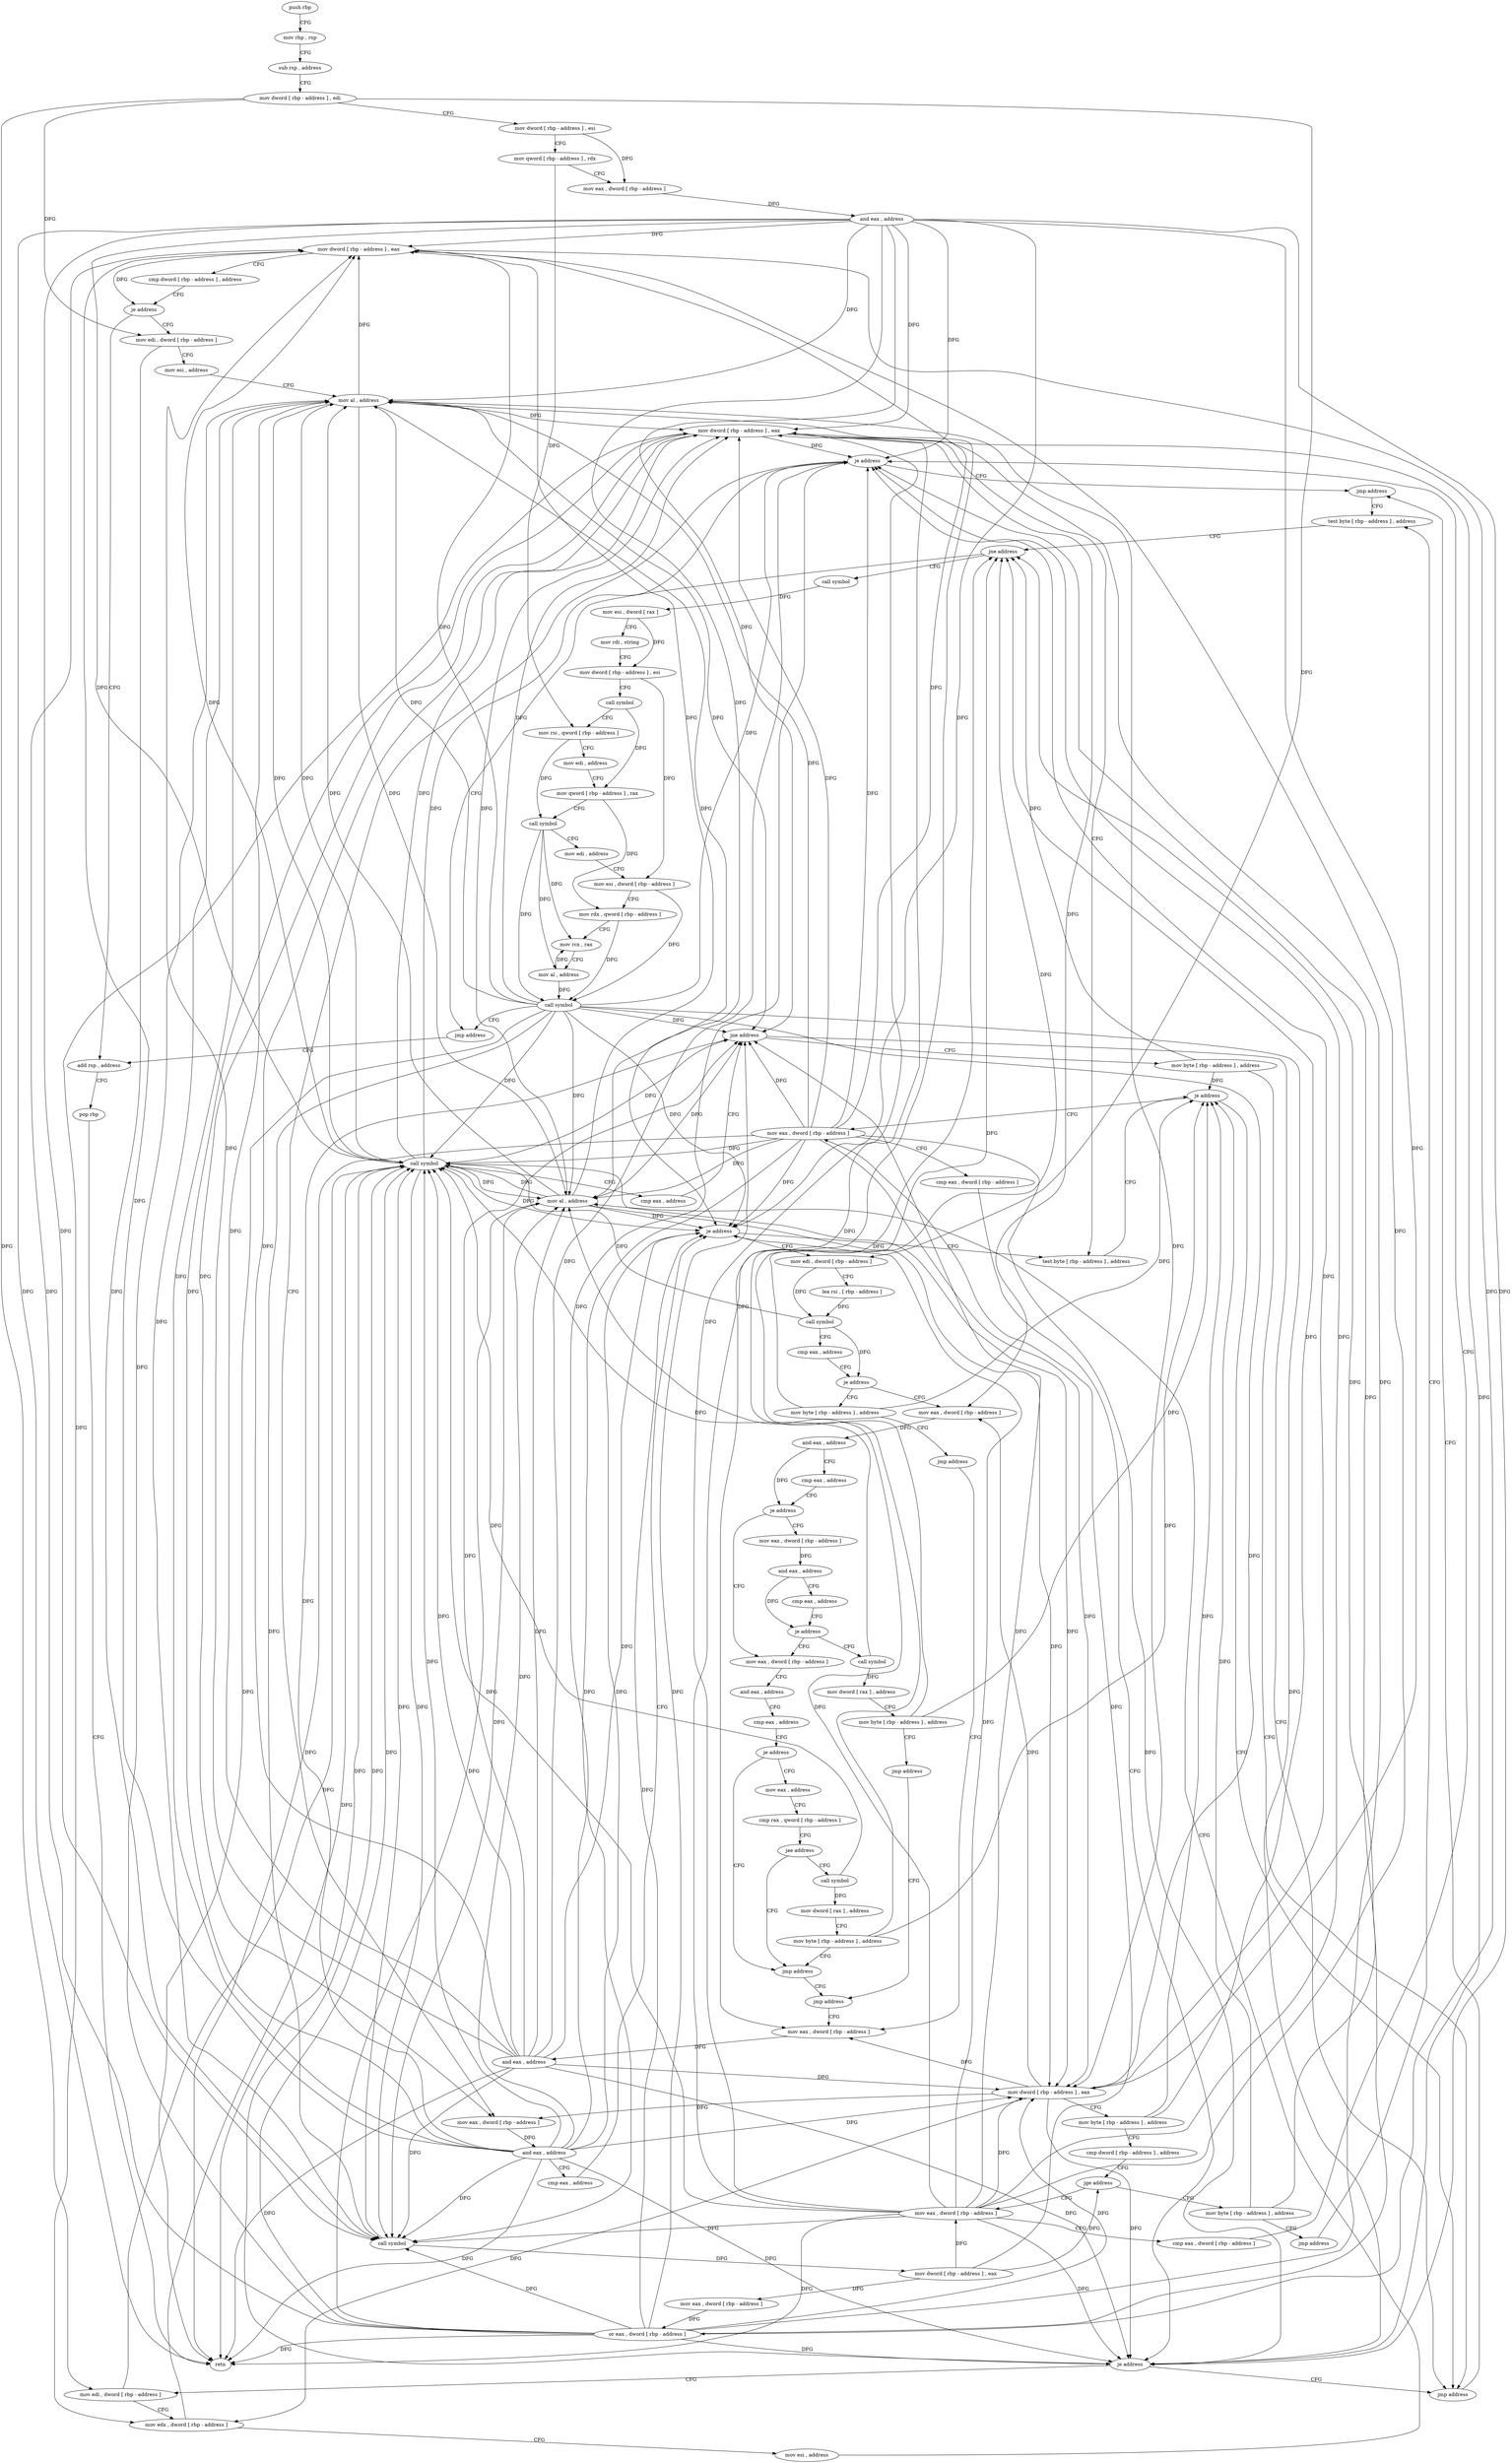 digraph "func" {
"4216704" [label = "push rbp" ]
"4216705" [label = "mov rbp , rsp" ]
"4216708" [label = "sub rsp , address" ]
"4216715" [label = "mov dword [ rbp - address ] , edi" ]
"4216718" [label = "mov dword [ rbp - address ] , esi" ]
"4216721" [label = "mov qword [ rbp - address ] , rdx" ]
"4216725" [label = "mov eax , dword [ rbp - address ]" ]
"4216728" [label = "and eax , address" ]
"4216733" [label = "mov dword [ rbp - address ] , eax" ]
"4216736" [label = "cmp dword [ rbp - address ] , address" ]
"4216740" [label = "je address" ]
"4217141" [label = "add rsp , address" ]
"4216746" [label = "mov edi , dword [ rbp - address ]" ]
"4217148" [label = "pop rbp" ]
"4217149" [label = "retn" ]
"4216749" [label = "mov esi , address" ]
"4216754" [label = "mov al , address" ]
"4216756" [label = "call symbol" ]
"4216761" [label = "mov dword [ rbp - address ] , eax" ]
"4216764" [label = "mov eax , dword [ rbp - address ]" ]
"4216767" [label = "or eax , dword [ rbp - address ]" ]
"4216770" [label = "mov dword [ rbp - address ] , eax" ]
"4216773" [label = "mov byte [ rbp - address ] , address" ]
"4216777" [label = "cmp dword [ rbp - address ] , address" ]
"4216781" [label = "jge address" ]
"4216796" [label = "mov eax , dword [ rbp - address ]" ]
"4216787" [label = "mov byte [ rbp - address ] , address" ]
"4216799" [label = "cmp eax , dword [ rbp - address ]" ]
"4216802" [label = "je address" ]
"4217044" [label = "jmp address" ]
"4216808" [label = "mov eax , dword [ rbp - address ]" ]
"4216791" [label = "jmp address" ]
"4217049" [label = "test byte [ rbp - address ] , address" ]
"4216811" [label = "and eax , address" ]
"4216816" [label = "cmp eax , address" ]
"4216819" [label = "je address" ]
"4216986" [label = "test byte [ rbp - address ] , address" ]
"4216825" [label = "mov edi , dword [ rbp - address ]" ]
"4217053" [label = "jne address" ]
"4217136" [label = "jmp address" ]
"4217059" [label = "call symbol" ]
"4216990" [label = "je address" ]
"4217039" [label = "jmp address" ]
"4216996" [label = "mov eax , dword [ rbp - address ]" ]
"4216828" [label = "lea rsi , [ rbp - address ]" ]
"4216835" [label = "call symbol" ]
"4216840" [label = "cmp eax , address" ]
"4216843" [label = "je address" ]
"4216858" [label = "mov eax , dword [ rbp - address ]" ]
"4216849" [label = "mov byte [ rbp - address ] , address" ]
"4217064" [label = "mov esi , dword [ rax ]" ]
"4217066" [label = "mov rdi , string" ]
"4217076" [label = "mov dword [ rbp - address ] , esi" ]
"4217082" [label = "call symbol" ]
"4217087" [label = "mov rsi , qword [ rbp - address ]" ]
"4217091" [label = "mov edi , address" ]
"4217096" [label = "mov qword [ rbp - address ] , rax" ]
"4217103" [label = "call symbol" ]
"4217108" [label = "mov edi , address" ]
"4217113" [label = "mov esi , dword [ rbp - address ]" ]
"4217119" [label = "mov rdx , qword [ rbp - address ]" ]
"4217126" [label = "mov rcx , rax" ]
"4217129" [label = "mov al , address" ]
"4217131" [label = "call symbol" ]
"4216999" [label = "cmp eax , dword [ rbp - address ]" ]
"4217002" [label = "je address" ]
"4217008" [label = "mov edi , dword [ rbp - address ]" ]
"4216861" [label = "and eax , address" ]
"4216866" [label = "cmp eax , address" ]
"4216869" [label = "je address" ]
"4216917" [label = "mov eax , dword [ rbp - address ]" ]
"4216875" [label = "mov eax , dword [ rbp - address ]" ]
"4216853" [label = "jmp address" ]
"4216975" [label = "mov eax , dword [ rbp - address ]" ]
"4217011" [label = "mov edx , dword [ rbp - address ]" ]
"4217014" [label = "mov esi , address" ]
"4217019" [label = "mov al , address" ]
"4217021" [label = "call symbol" ]
"4217026" [label = "cmp eax , address" ]
"4217029" [label = "jne address" ]
"4217035" [label = "mov byte [ rbp - address ] , address" ]
"4216920" [label = "and eax , address" ]
"4216923" [label = "cmp eax , address" ]
"4216926" [label = "je address" ]
"4216965" [label = "jmp address" ]
"4216932" [label = "mov eax , address" ]
"4216881" [label = "and eax , address" ]
"4216886" [label = "cmp eax , address" ]
"4216891" [label = "je address" ]
"4216897" [label = "call symbol" ]
"4216978" [label = "and eax , address" ]
"4216983" [label = "mov dword [ rbp - address ] , eax" ]
"4216970" [label = "jmp address" ]
"4216937" [label = "cmp rax , qword [ rbp - address ]" ]
"4216944" [label = "jae address" ]
"4216950" [label = "call symbol" ]
"4216902" [label = "mov dword [ rax ] , address" ]
"4216908" [label = "mov byte [ rbp - address ] , address" ]
"4216912" [label = "jmp address" ]
"4216955" [label = "mov dword [ rax ] , address" ]
"4216961" [label = "mov byte [ rbp - address ] , address" ]
"4216704" -> "4216705" [ label = "CFG" ]
"4216705" -> "4216708" [ label = "CFG" ]
"4216708" -> "4216715" [ label = "CFG" ]
"4216715" -> "4216718" [ label = "CFG" ]
"4216715" -> "4216746" [ label = "DFG" ]
"4216715" -> "4216825" [ label = "DFG" ]
"4216715" -> "4217008" [ label = "DFG" ]
"4216718" -> "4216721" [ label = "CFG" ]
"4216718" -> "4216725" [ label = "DFG" ]
"4216721" -> "4216725" [ label = "CFG" ]
"4216721" -> "4217087" [ label = "DFG" ]
"4216725" -> "4216728" [ label = "DFG" ]
"4216728" -> "4216733" [ label = "DFG" ]
"4216728" -> "4217149" [ label = "DFG" ]
"4216728" -> "4216754" [ label = "DFG" ]
"4216728" -> "4216756" [ label = "DFG" ]
"4216728" -> "4216770" [ label = "DFG" ]
"4216728" -> "4216802" [ label = "DFG" ]
"4216728" -> "4216819" [ label = "DFG" ]
"4216728" -> "4217002" [ label = "DFG" ]
"4216728" -> "4217019" [ label = "DFG" ]
"4216728" -> "4217021" [ label = "DFG" ]
"4216728" -> "4217029" [ label = "DFG" ]
"4216728" -> "4216983" [ label = "DFG" ]
"4216733" -> "4216736" [ label = "CFG" ]
"4216733" -> "4216740" [ label = "DFG" ]
"4216733" -> "4216767" [ label = "DFG" ]
"4216736" -> "4216740" [ label = "CFG" ]
"4216740" -> "4217141" [ label = "CFG" ]
"4216740" -> "4216746" [ label = "CFG" ]
"4217141" -> "4217148" [ label = "CFG" ]
"4216746" -> "4216749" [ label = "CFG" ]
"4216746" -> "4216756" [ label = "DFG" ]
"4217148" -> "4217149" [ label = "CFG" ]
"4216749" -> "4216754" [ label = "CFG" ]
"4216754" -> "4216756" [ label = "DFG" ]
"4216754" -> "4216733" [ label = "DFG" ]
"4216754" -> "4216770" [ label = "DFG" ]
"4216754" -> "4216819" [ label = "DFG" ]
"4216754" -> "4217019" [ label = "DFG" ]
"4216754" -> "4217021" [ label = "DFG" ]
"4216754" -> "4217029" [ label = "DFG" ]
"4216754" -> "4216983" [ label = "DFG" ]
"4216756" -> "4216761" [ label = "DFG" ]
"4216756" -> "4217021" [ label = "DFG" ]
"4216761" -> "4216764" [ label = "DFG" ]
"4216761" -> "4216781" [ label = "DFG" ]
"4216761" -> "4216796" [ label = "DFG" ]
"4216761" -> "4216996" [ label = "DFG" ]
"4216764" -> "4216767" [ label = "DFG" ]
"4216767" -> "4216770" [ label = "DFG" ]
"4216767" -> "4216733" [ label = "DFG" ]
"4216767" -> "4216754" [ label = "DFG" ]
"4216767" -> "4216756" [ label = "DFG" ]
"4216767" -> "4217149" [ label = "DFG" ]
"4216767" -> "4216802" [ label = "DFG" ]
"4216767" -> "4216819" [ label = "DFG" ]
"4216767" -> "4217002" [ label = "DFG" ]
"4216767" -> "4217019" [ label = "DFG" ]
"4216767" -> "4217021" [ label = "DFG" ]
"4216767" -> "4217029" [ label = "DFG" ]
"4216767" -> "4216983" [ label = "DFG" ]
"4216770" -> "4216773" [ label = "CFG" ]
"4216770" -> "4216802" [ label = "DFG" ]
"4216770" -> "4216808" [ label = "DFG" ]
"4216770" -> "4217002" [ label = "DFG" ]
"4216770" -> "4216858" [ label = "DFG" ]
"4216770" -> "4217011" [ label = "DFG" ]
"4216770" -> "4216975" [ label = "DFG" ]
"4216773" -> "4216777" [ label = "CFG" ]
"4216773" -> "4217053" [ label = "DFG" ]
"4216773" -> "4216990" [ label = "DFG" ]
"4216777" -> "4216781" [ label = "CFG" ]
"4216781" -> "4216796" [ label = "CFG" ]
"4216781" -> "4216787" [ label = "CFG" ]
"4216796" -> "4216799" [ label = "CFG" ]
"4216796" -> "4216733" [ label = "DFG" ]
"4216796" -> "4216754" [ label = "DFG" ]
"4216796" -> "4216756" [ label = "DFG" ]
"4216796" -> "4216770" [ label = "DFG" ]
"4216796" -> "4217149" [ label = "DFG" ]
"4216796" -> "4216802" [ label = "DFG" ]
"4216796" -> "4216819" [ label = "DFG" ]
"4216796" -> "4217002" [ label = "DFG" ]
"4216796" -> "4217019" [ label = "DFG" ]
"4216796" -> "4217021" [ label = "DFG" ]
"4216796" -> "4217029" [ label = "DFG" ]
"4216796" -> "4216983" [ label = "DFG" ]
"4216787" -> "4216791" [ label = "CFG" ]
"4216787" -> "4217053" [ label = "DFG" ]
"4216787" -> "4216990" [ label = "DFG" ]
"4216799" -> "4216802" [ label = "CFG" ]
"4216802" -> "4217044" [ label = "CFG" ]
"4216802" -> "4216808" [ label = "CFG" ]
"4217044" -> "4217049" [ label = "CFG" ]
"4216808" -> "4216811" [ label = "DFG" ]
"4216791" -> "4217049" [ label = "CFG" ]
"4217049" -> "4217053" [ label = "CFG" ]
"4216811" -> "4216816" [ label = "CFG" ]
"4216811" -> "4216733" [ label = "DFG" ]
"4216811" -> "4216754" [ label = "DFG" ]
"4216811" -> "4216756" [ label = "DFG" ]
"4216811" -> "4216770" [ label = "DFG" ]
"4216811" -> "4217149" [ label = "DFG" ]
"4216811" -> "4216802" [ label = "DFG" ]
"4216811" -> "4216819" [ label = "DFG" ]
"4216811" -> "4217002" [ label = "DFG" ]
"4216811" -> "4217019" [ label = "DFG" ]
"4216811" -> "4217021" [ label = "DFG" ]
"4216811" -> "4217029" [ label = "DFG" ]
"4216811" -> "4216983" [ label = "DFG" ]
"4216816" -> "4216819" [ label = "CFG" ]
"4216819" -> "4216986" [ label = "CFG" ]
"4216819" -> "4216825" [ label = "CFG" ]
"4216986" -> "4216990" [ label = "CFG" ]
"4216825" -> "4216828" [ label = "CFG" ]
"4216825" -> "4216835" [ label = "DFG" ]
"4217053" -> "4217136" [ label = "CFG" ]
"4217053" -> "4217059" [ label = "CFG" ]
"4217136" -> "4217141" [ label = "CFG" ]
"4217059" -> "4217064" [ label = "DFG" ]
"4216990" -> "4217039" [ label = "CFG" ]
"4216990" -> "4216996" [ label = "CFG" ]
"4217039" -> "4217044" [ label = "CFG" ]
"4216996" -> "4216999" [ label = "CFG" ]
"4216996" -> "4216733" [ label = "DFG" ]
"4216996" -> "4216754" [ label = "DFG" ]
"4216996" -> "4216756" [ label = "DFG" ]
"4216996" -> "4216770" [ label = "DFG" ]
"4216996" -> "4216819" [ label = "DFG" ]
"4216996" -> "4217149" [ label = "DFG" ]
"4216996" -> "4216802" [ label = "DFG" ]
"4216996" -> "4217002" [ label = "DFG" ]
"4216996" -> "4217019" [ label = "DFG" ]
"4216996" -> "4217021" [ label = "DFG" ]
"4216996" -> "4217029" [ label = "DFG" ]
"4216996" -> "4216983" [ label = "DFG" ]
"4216828" -> "4216835" [ label = "DFG" ]
"4216835" -> "4216840" [ label = "CFG" ]
"4216835" -> "4216843" [ label = "DFG" ]
"4216835" -> "4217021" [ label = "DFG" ]
"4216840" -> "4216843" [ label = "CFG" ]
"4216843" -> "4216858" [ label = "CFG" ]
"4216843" -> "4216849" [ label = "CFG" ]
"4216858" -> "4216861" [ label = "DFG" ]
"4216849" -> "4216853" [ label = "CFG" ]
"4216849" -> "4217053" [ label = "DFG" ]
"4216849" -> "4216990" [ label = "DFG" ]
"4217064" -> "4217066" [ label = "CFG" ]
"4217064" -> "4217076" [ label = "DFG" ]
"4217066" -> "4217076" [ label = "CFG" ]
"4217076" -> "4217082" [ label = "CFG" ]
"4217076" -> "4217113" [ label = "DFG" ]
"4217082" -> "4217087" [ label = "CFG" ]
"4217082" -> "4217096" [ label = "DFG" ]
"4217087" -> "4217091" [ label = "CFG" ]
"4217087" -> "4217103" [ label = "DFG" ]
"4217091" -> "4217096" [ label = "CFG" ]
"4217096" -> "4217103" [ label = "CFG" ]
"4217096" -> "4217119" [ label = "DFG" ]
"4217103" -> "4217108" [ label = "CFG" ]
"4217103" -> "4217126" [ label = "DFG" ]
"4217103" -> "4217129" [ label = "DFG" ]
"4217103" -> "4217131" [ label = "DFG" ]
"4217108" -> "4217113" [ label = "CFG" ]
"4217113" -> "4217119" [ label = "CFG" ]
"4217113" -> "4217131" [ label = "DFG" ]
"4217119" -> "4217126" [ label = "CFG" ]
"4217119" -> "4217131" [ label = "DFG" ]
"4217126" -> "4217129" [ label = "CFG" ]
"4217129" -> "4217131" [ label = "DFG" ]
"4217129" -> "4217126" [ label = "DFG" ]
"4217131" -> "4217136" [ label = "CFG" ]
"4217131" -> "4216733" [ label = "DFG" ]
"4217131" -> "4216754" [ label = "DFG" ]
"4217131" -> "4216756" [ label = "DFG" ]
"4217131" -> "4216770" [ label = "DFG" ]
"4217131" -> "4216819" [ label = "DFG" ]
"4217131" -> "4217149" [ label = "DFG" ]
"4217131" -> "4216802" [ label = "DFG" ]
"4217131" -> "4217002" [ label = "DFG" ]
"4217131" -> "4217019" [ label = "DFG" ]
"4217131" -> "4217021" [ label = "DFG" ]
"4217131" -> "4217029" [ label = "DFG" ]
"4217131" -> "4216983" [ label = "DFG" ]
"4216999" -> "4217002" [ label = "CFG" ]
"4217002" -> "4217039" [ label = "CFG" ]
"4217002" -> "4217008" [ label = "CFG" ]
"4217008" -> "4217011" [ label = "CFG" ]
"4217008" -> "4217021" [ label = "DFG" ]
"4216861" -> "4216866" [ label = "CFG" ]
"4216861" -> "4216869" [ label = "DFG" ]
"4216866" -> "4216869" [ label = "CFG" ]
"4216869" -> "4216917" [ label = "CFG" ]
"4216869" -> "4216875" [ label = "CFG" ]
"4216917" -> "4216920" [ label = "CFG" ]
"4216875" -> "4216881" [ label = "DFG" ]
"4216853" -> "4216975" [ label = "CFG" ]
"4216975" -> "4216978" [ label = "DFG" ]
"4217011" -> "4217014" [ label = "CFG" ]
"4217011" -> "4217021" [ label = "DFG" ]
"4217014" -> "4217019" [ label = "CFG" ]
"4217019" -> "4217021" [ label = "DFG" ]
"4217019" -> "4216733" [ label = "DFG" ]
"4217019" -> "4216754" [ label = "DFG" ]
"4217019" -> "4216756" [ label = "DFG" ]
"4217019" -> "4216770" [ label = "DFG" ]
"4217019" -> "4216819" [ label = "DFG" ]
"4217019" -> "4217029" [ label = "DFG" ]
"4217019" -> "4216983" [ label = "DFG" ]
"4217021" -> "4217026" [ label = "CFG" ]
"4217021" -> "4216733" [ label = "DFG" ]
"4217021" -> "4216754" [ label = "DFG" ]
"4217021" -> "4216756" [ label = "DFG" ]
"4217021" -> "4216770" [ label = "DFG" ]
"4217021" -> "4216819" [ label = "DFG" ]
"4217021" -> "4217019" [ label = "DFG" ]
"4217021" -> "4217149" [ label = "DFG" ]
"4217021" -> "4216802" [ label = "DFG" ]
"4217021" -> "4217002" [ label = "DFG" ]
"4217021" -> "4217029" [ label = "DFG" ]
"4217021" -> "4216983" [ label = "DFG" ]
"4217026" -> "4217029" [ label = "CFG" ]
"4217029" -> "4217039" [ label = "CFG" ]
"4217029" -> "4217035" [ label = "CFG" ]
"4217035" -> "4217039" [ label = "CFG" ]
"4217035" -> "4217053" [ label = "DFG" ]
"4217035" -> "4216990" [ label = "DFG" ]
"4216920" -> "4216923" [ label = "CFG" ]
"4216923" -> "4216926" [ label = "CFG" ]
"4216926" -> "4216965" [ label = "CFG" ]
"4216926" -> "4216932" [ label = "CFG" ]
"4216965" -> "4216970" [ label = "CFG" ]
"4216932" -> "4216937" [ label = "CFG" ]
"4216881" -> "4216886" [ label = "CFG" ]
"4216881" -> "4216891" [ label = "DFG" ]
"4216886" -> "4216891" [ label = "CFG" ]
"4216891" -> "4216917" [ label = "CFG" ]
"4216891" -> "4216897" [ label = "CFG" ]
"4216897" -> "4216902" [ label = "DFG" ]
"4216897" -> "4217021" [ label = "DFG" ]
"4216978" -> "4216983" [ label = "DFG" ]
"4216978" -> "4216733" [ label = "DFG" ]
"4216978" -> "4216754" [ label = "DFG" ]
"4216978" -> "4216756" [ label = "DFG" ]
"4216978" -> "4216770" [ label = "DFG" ]
"4216978" -> "4216819" [ label = "DFG" ]
"4216978" -> "4217019" [ label = "DFG" ]
"4216978" -> "4217021" [ label = "DFG" ]
"4216978" -> "4217029" [ label = "DFG" ]
"4216978" -> "4217149" [ label = "DFG" ]
"4216978" -> "4216802" [ label = "DFG" ]
"4216978" -> "4217002" [ label = "DFG" ]
"4216983" -> "4216986" [ label = "CFG" ]
"4216983" -> "4216802" [ label = "DFG" ]
"4216983" -> "4216808" [ label = "DFG" ]
"4216983" -> "4217002" [ label = "DFG" ]
"4216983" -> "4216858" [ label = "DFG" ]
"4216983" -> "4217011" [ label = "DFG" ]
"4216983" -> "4216975" [ label = "DFG" ]
"4216970" -> "4216975" [ label = "CFG" ]
"4216937" -> "4216944" [ label = "CFG" ]
"4216944" -> "4216965" [ label = "CFG" ]
"4216944" -> "4216950" [ label = "CFG" ]
"4216950" -> "4216955" [ label = "DFG" ]
"4216950" -> "4217021" [ label = "DFG" ]
"4216902" -> "4216908" [ label = "CFG" ]
"4216908" -> "4216912" [ label = "CFG" ]
"4216908" -> "4217053" [ label = "DFG" ]
"4216908" -> "4216990" [ label = "DFG" ]
"4216912" -> "4216970" [ label = "CFG" ]
"4216955" -> "4216961" [ label = "CFG" ]
"4216961" -> "4216965" [ label = "CFG" ]
"4216961" -> "4217053" [ label = "DFG" ]
"4216961" -> "4216990" [ label = "DFG" ]
}
